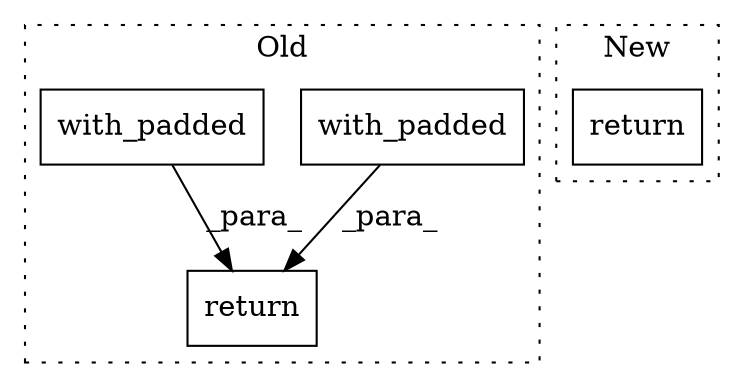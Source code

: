 digraph G {
subgraph cluster0 {
1 [label="with_padded" a="32" s="899,959" l="12,1" shape="box"];
3 [label="return" a="41" s="972" l="7" shape="box"];
4 [label="with_padded" a="32" s="795,870" l="12,1" shape="box"];
label = "Old";
style="dotted";
}
subgraph cluster1 {
2 [label="return" a="41" s="876" l="7" shape="box"];
label = "New";
style="dotted";
}
1 -> 3 [label="_para_"];
4 -> 3 [label="_para_"];
}